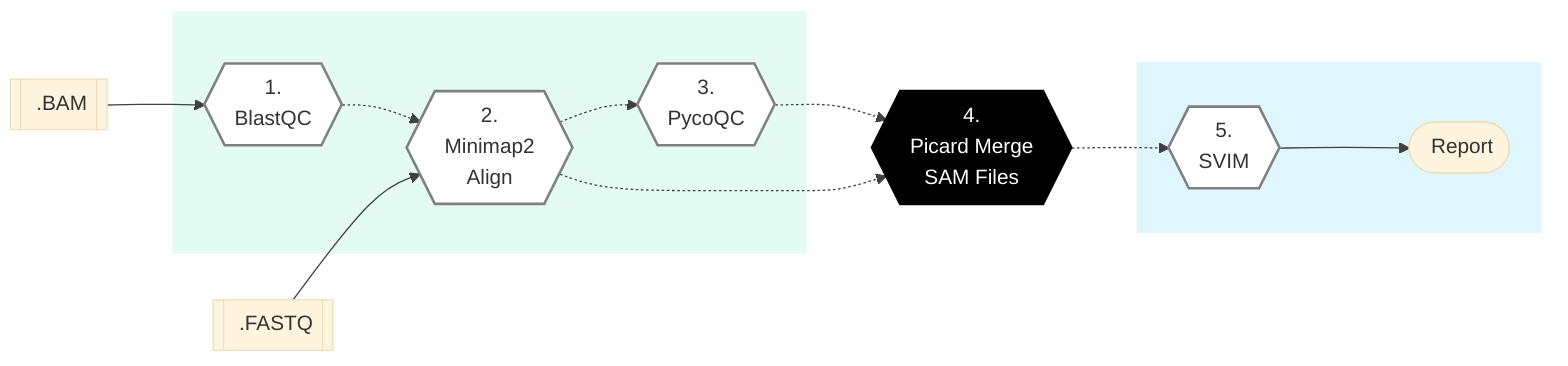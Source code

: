 %%{init: {'theme': 'base', 'themeVariables': { 'lineColor': '#404040'}}}%%

        %% GenPipes Schema for nanopore.py
        %% Ref: https://bitbucket.org/mugqic/genpipes/src/master/pipelines/nanopore/
        %% Author Shaloo Shalini <shalz@hotmail.com>

        graph LR
          Node1{{ 1. <br/> BlastQC }}:::nodefill
          Node2{{ 2. <br/> Minimap2 <br/> Align }}:::nodefill
          Node3{{ 3. <br/> PycoQC }}:::nodefill
          Node4{{ 4. <br/> Picard Merge <br/> SAM Files }}:::nodefillblack
          Node5{{ 5. <br/> SVIM }}:::nodefill
          Output([fa:fa-sticky-note-o Report ])

          Input1[[fa:fa-file-archive-o .BAM]] --> Node1 -.-> Node2
          Input2[[fa:fa-file-archive-o .FASTQ]] --> Node2
          Node2 -.-> Node3
          Node3 -.-> Node4
          Node2 -.-> Node4
          Node4 -.-> Node5
          Output([fa:fa-sticky-note-o Report ])
          Node5 ---> Output
          subgraph readSetSteps[" "]
            Node1
            Node2
            Node3
          end
          subgraph sampleSetSteps[" "]
            Node5
            Output
          end
          classDef greenRect fill:#E4FBF4,stroke:white
          class readSetSteps greenRect
          classDef blueRect fill:#DEF6FC,stroke:white
          class sampleSetSteps blueRect
          classDef nodefill fill:#ffffff,stroke:gray,stroke-width:2px
          classDef nodefillblack fill:black,stroke:black,color:white,stroke-width:2px